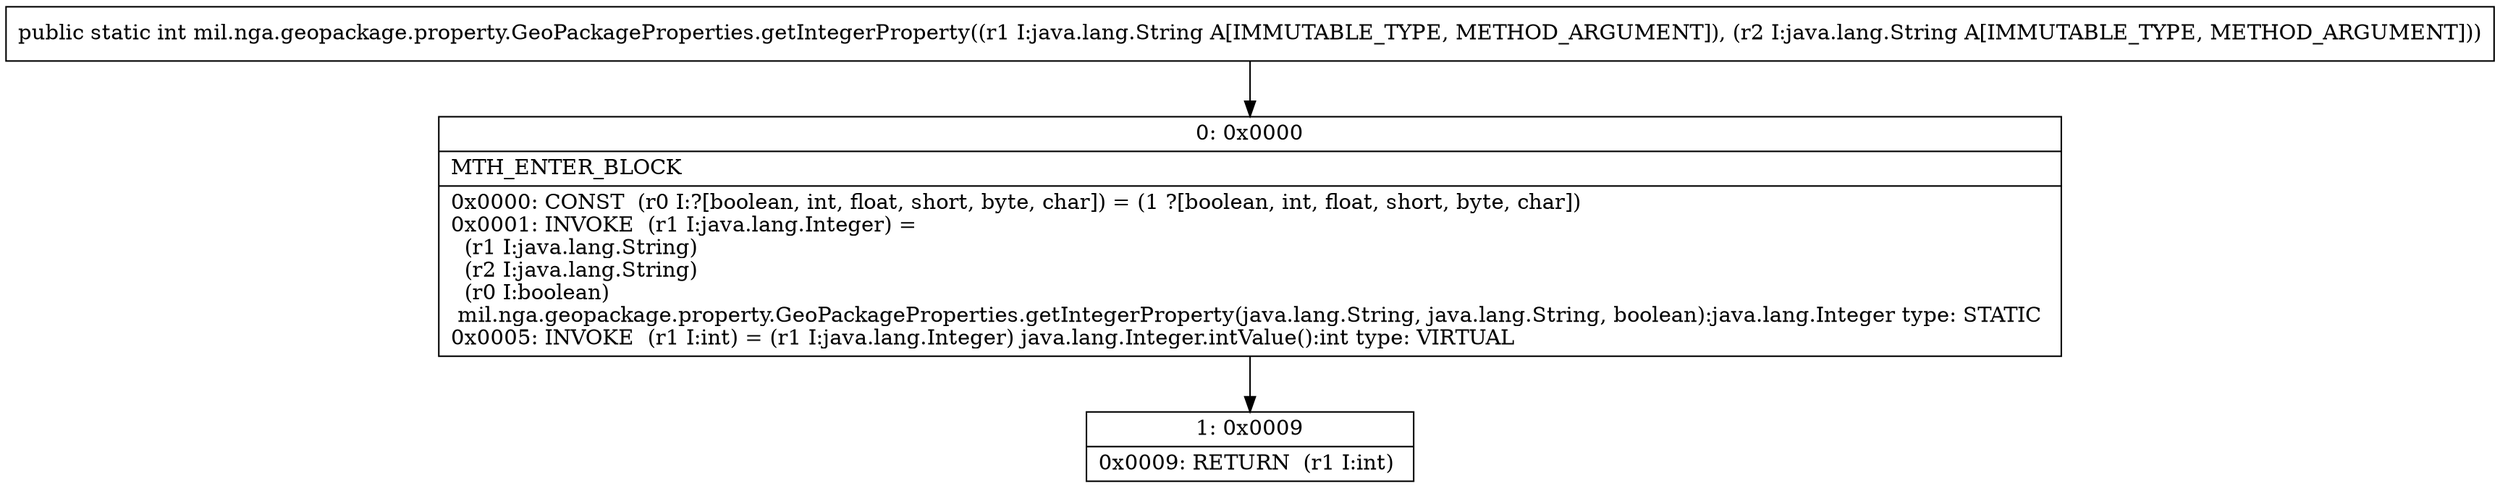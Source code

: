 digraph "CFG formil.nga.geopackage.property.GeoPackageProperties.getIntegerProperty(Ljava\/lang\/String;Ljava\/lang\/String;)I" {
Node_0 [shape=record,label="{0\:\ 0x0000|MTH_ENTER_BLOCK\l|0x0000: CONST  (r0 I:?[boolean, int, float, short, byte, char]) = (1 ?[boolean, int, float, short, byte, char]) \l0x0001: INVOKE  (r1 I:java.lang.Integer) = \l  (r1 I:java.lang.String)\l  (r2 I:java.lang.String)\l  (r0 I:boolean)\l mil.nga.geopackage.property.GeoPackageProperties.getIntegerProperty(java.lang.String, java.lang.String, boolean):java.lang.Integer type: STATIC \l0x0005: INVOKE  (r1 I:int) = (r1 I:java.lang.Integer) java.lang.Integer.intValue():int type: VIRTUAL \l}"];
Node_1 [shape=record,label="{1\:\ 0x0009|0x0009: RETURN  (r1 I:int) \l}"];
MethodNode[shape=record,label="{public static int mil.nga.geopackage.property.GeoPackageProperties.getIntegerProperty((r1 I:java.lang.String A[IMMUTABLE_TYPE, METHOD_ARGUMENT]), (r2 I:java.lang.String A[IMMUTABLE_TYPE, METHOD_ARGUMENT])) }"];
MethodNode -> Node_0;
Node_0 -> Node_1;
}

